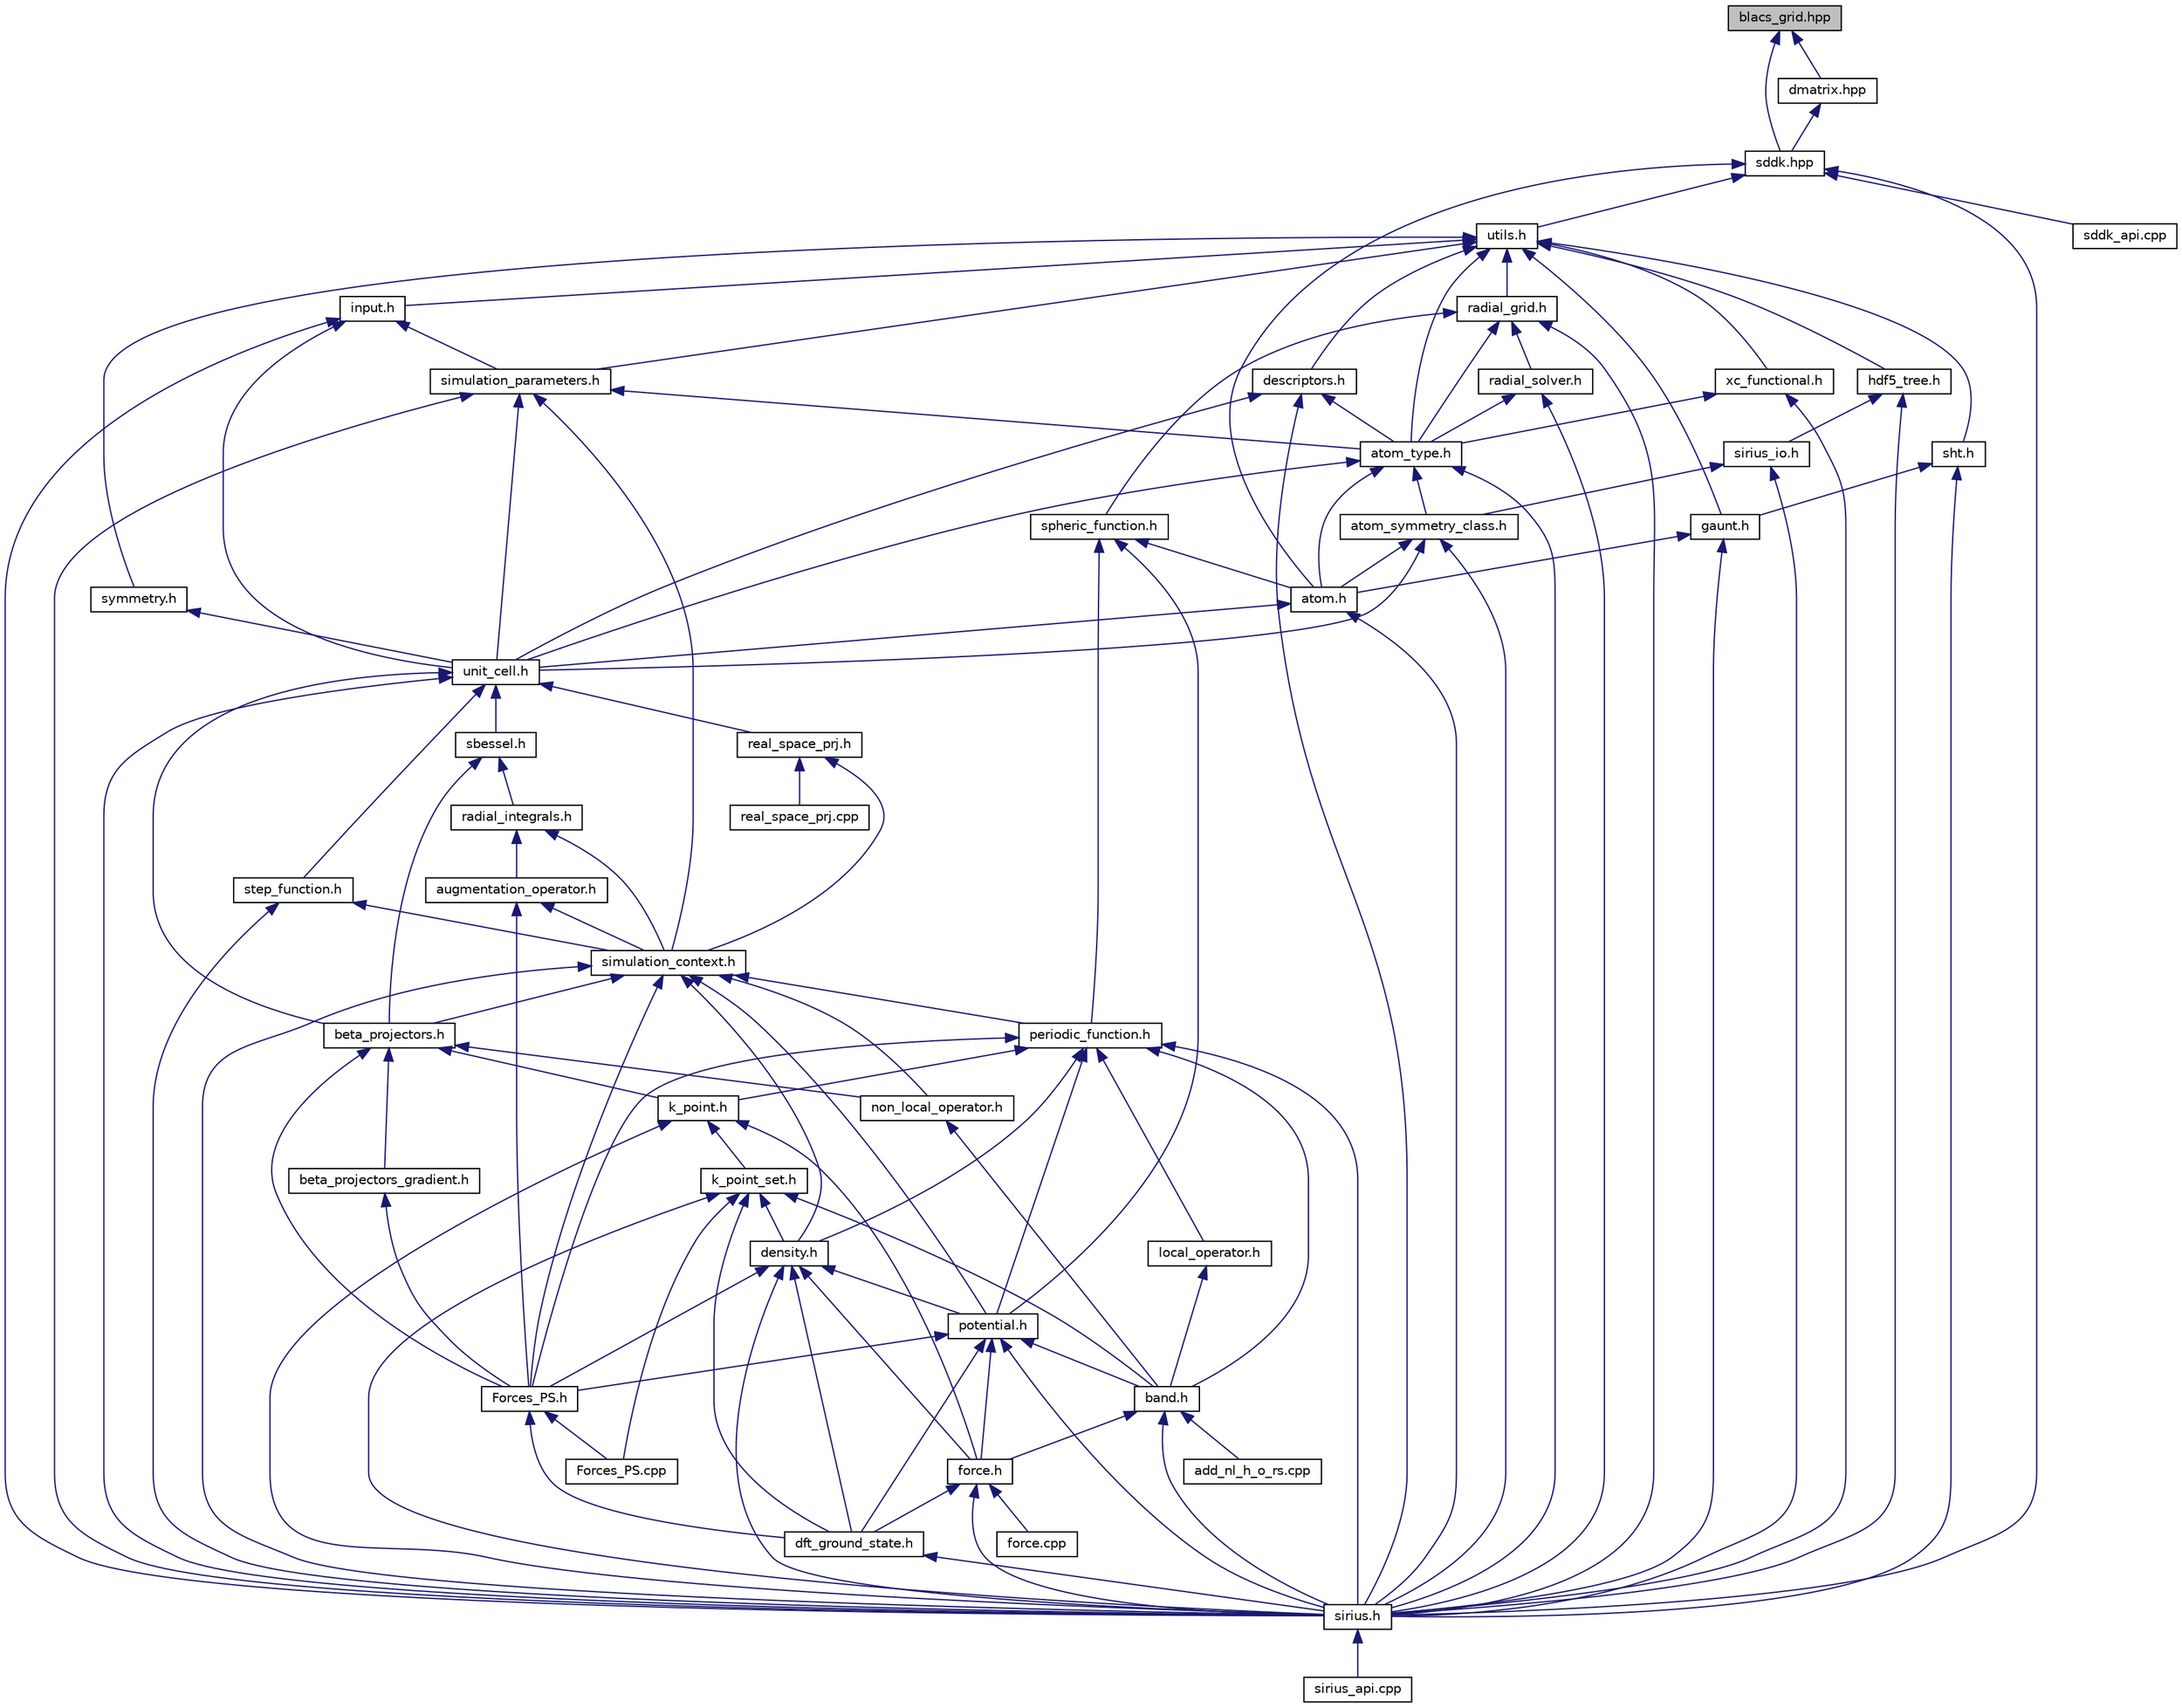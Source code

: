 digraph "blacs_grid.hpp"
{
 // INTERACTIVE_SVG=YES
  edge [fontname="Helvetica",fontsize="10",labelfontname="Helvetica",labelfontsize="10"];
  node [fontname="Helvetica",fontsize="10",shape=record];
  Node1 [label="blacs_grid.hpp",height=0.2,width=0.4,color="black", fillcolor="grey75", style="filled", fontcolor="black"];
  Node1 -> Node2 [dir="back",color="midnightblue",fontsize="10",style="solid"];
  Node2 [label="dmatrix.hpp",height=0.2,width=0.4,color="black", fillcolor="white", style="filled",URL="$dmatrix_8hpp.html",tooltip="Contains definition and implementaiton of dmatrix class. "];
  Node2 -> Node3 [dir="back",color="midnightblue",fontsize="10",style="solid"];
  Node3 [label="sddk.hpp",height=0.2,width=0.4,color="black", fillcolor="white", style="filled",URL="$sddk_8hpp_source.html"];
  Node3 -> Node4 [dir="back",color="midnightblue",fontsize="10",style="solid"];
  Node4 [label="utils.h",height=0.2,width=0.4,color="black", fillcolor="white", style="filled",URL="$utils_8h.html",tooltip="Contains definition and partial implementation of sirius::Utils class. "];
  Node4 -> Node5 [dir="back",color="midnightblue",fontsize="10",style="solid"];
  Node5 [label="gaunt.h",height=0.2,width=0.4,color="black", fillcolor="white", style="filled",URL="$gaunt_8h.html",tooltip="Contains definition and implementation of sirius::Gaunt class. "];
  Node5 -> Node6 [dir="back",color="midnightblue",fontsize="10",style="solid"];
  Node6 [label="atom.h",height=0.2,width=0.4,color="black", fillcolor="white", style="filled",URL="$atom_8h.html",tooltip="Contains declaration and partial implementation of sirius::Atom class. "];
  Node6 -> Node7 [dir="back",color="midnightblue",fontsize="10",style="solid"];
  Node7 [label="unit_cell.h",height=0.2,width=0.4,color="black", fillcolor="white", style="filled",URL="$unit__cell_8h.html",tooltip="Contains definition and partial implementation of sirius::Unit_cell class. "];
  Node7 -> Node8 [dir="back",color="midnightblue",fontsize="10",style="solid"];
  Node8 [label="sbessel.h",height=0.2,width=0.4,color="black", fillcolor="white", style="filled",URL="$sbessel_8h.html",tooltip="Contains implementation of sirius::Spherical_Bessel_functions and sirius::sbessel_approx classes..."];
  Node8 -> Node9 [dir="back",color="midnightblue",fontsize="10",style="solid"];
  Node9 [label="radial_integrals.h",height=0.2,width=0.4,color="black", fillcolor="white", style="filled",URL="$radial__integrals_8h.html",tooltip="Representation of various radial integrals. "];
  Node9 -> Node10 [dir="back",color="midnightblue",fontsize="10",style="solid"];
  Node10 [label="augmentation_operator.h",height=0.2,width=0.4,color="black", fillcolor="white", style="filled",URL="$augmentation__operator_8h.html",tooltip="Contains implementation of sirius::Augmentation_operator class. "];
  Node10 -> Node11 [dir="back",color="midnightblue",fontsize="10",style="solid"];
  Node11 [label="simulation_context.h",height=0.2,width=0.4,color="black", fillcolor="white", style="filled",URL="$simulation__context_8h.html",tooltip="Contains definition and implementation of Simulation_parameters and Simulation_context classes..."];
  Node11 -> Node12 [dir="back",color="midnightblue",fontsize="10",style="solid"];
  Node12 [label="periodic_function.h",height=0.2,width=0.4,color="black", fillcolor="white", style="filled",URL="$periodic__function_8h.html",tooltip="Contains declaration and partial implementation of sirius::Periodic_function class. "];
  Node12 -> Node13 [dir="back",color="midnightblue",fontsize="10",style="solid"];
  Node13 [label="band.h",height=0.2,width=0.4,color="black", fillcolor="white", style="filled",URL="$band_8h.html",tooltip="Contains declaration and partial implementation of sirius::Band class. "];
  Node13 -> Node14 [dir="back",color="midnightblue",fontsize="10",style="solid"];
  Node14 [label="add_nl_h_o_rs.cpp",height=0.2,width=0.4,color="black", fillcolor="white", style="filled",URL="$add__nl__h__o__rs_8cpp_source.html"];
  Node13 -> Node15 [dir="back",color="midnightblue",fontsize="10",style="solid"];
  Node15 [label="force.h",height=0.2,width=0.4,color="black", fillcolor="white", style="filled",URL="$force_8h.html",tooltip="Contains definition of sirius::Force class. "];
  Node15 -> Node16 [dir="back",color="midnightblue",fontsize="10",style="solid"];
  Node16 [label="dft_ground_state.h",height=0.2,width=0.4,color="black", fillcolor="white", style="filled",URL="$dft__ground__state_8h.html",tooltip="Contains definition and partial implementation of sirius::DFT_ground_state class. ..."];
  Node16 -> Node17 [dir="back",color="midnightblue",fontsize="10",style="solid"];
  Node17 [label="sirius.h",height=0.2,width=0.4,color="black", fillcolor="white", style="filled",URL="$sirius_8h.html",tooltip="\"All-in-one\" include file. "];
  Node17 -> Node18 [dir="back",color="midnightblue",fontsize="10",style="solid"];
  Node18 [label="sirius_api.cpp",height=0.2,width=0.4,color="black", fillcolor="white", style="filled",URL="$sirius__api_8cpp.html",tooltip="Fortran API. "];
  Node15 -> Node19 [dir="back",color="midnightblue",fontsize="10",style="solid"];
  Node19 [label="force.cpp",height=0.2,width=0.4,color="black", fillcolor="white", style="filled",URL="$force_8cpp.html",tooltip="Contains implementation of sirius::Force class. "];
  Node15 -> Node17 [dir="back",color="midnightblue",fontsize="10",style="solid"];
  Node13 -> Node17 [dir="back",color="midnightblue",fontsize="10",style="solid"];
  Node12 -> Node20 [dir="back",color="midnightblue",fontsize="10",style="solid"];
  Node20 [label="k_point.h",height=0.2,width=0.4,color="black", fillcolor="white", style="filled",URL="$k__point_8h.html",tooltip="Contains definition and partial implementation of sirius::K_point class. "];
  Node20 -> Node21 [dir="back",color="midnightblue",fontsize="10",style="solid"];
  Node21 [label="k_point_set.h",height=0.2,width=0.4,color="black", fillcolor="white", style="filled",URL="$k__point__set_8h.html",tooltip="Contains declaration and partial implementation of sirius::K_point_set class. "];
  Node21 -> Node13 [dir="back",color="midnightblue",fontsize="10",style="solid"];
  Node21 -> Node22 [dir="back",color="midnightblue",fontsize="10",style="solid"];
  Node22 [label="density.h",height=0.2,width=0.4,color="black", fillcolor="white", style="filled",URL="$density_8h.html",tooltip="Contains definition and partial implementation of sirius::Density class. "];
  Node22 -> Node23 [dir="back",color="midnightblue",fontsize="10",style="solid"];
  Node23 [label="potential.h",height=0.2,width=0.4,color="black", fillcolor="white", style="filled",URL="$potential_8h.html",tooltip="Contains declaration and partial implementation of sirius::Potential class. "];
  Node23 -> Node13 [dir="back",color="midnightblue",fontsize="10",style="solid"];
  Node23 -> Node16 [dir="back",color="midnightblue",fontsize="10",style="solid"];
  Node23 -> Node15 [dir="back",color="midnightblue",fontsize="10",style="solid"];
  Node23 -> Node24 [dir="back",color="midnightblue",fontsize="10",style="solid"];
  Node24 [label="Forces_PS.h",height=0.2,width=0.4,color="black", fillcolor="white", style="filled",URL="$_forces___p_s_8h_source.html"];
  Node24 -> Node16 [dir="back",color="midnightblue",fontsize="10",style="solid"];
  Node24 -> Node25 [dir="back",color="midnightblue",fontsize="10",style="solid"];
  Node25 [label="Forces_PS.cpp",height=0.2,width=0.4,color="black", fillcolor="white", style="filled",URL="$_forces___p_s_8cpp_source.html"];
  Node23 -> Node17 [dir="back",color="midnightblue",fontsize="10",style="solid"];
  Node22 -> Node16 [dir="back",color="midnightblue",fontsize="10",style="solid"];
  Node22 -> Node15 [dir="back",color="midnightblue",fontsize="10",style="solid"];
  Node22 -> Node24 [dir="back",color="midnightblue",fontsize="10",style="solid"];
  Node22 -> Node17 [dir="back",color="midnightblue",fontsize="10",style="solid"];
  Node21 -> Node16 [dir="back",color="midnightblue",fontsize="10",style="solid"];
  Node21 -> Node25 [dir="back",color="midnightblue",fontsize="10",style="solid"];
  Node21 -> Node17 [dir="back",color="midnightblue",fontsize="10",style="solid"];
  Node20 -> Node15 [dir="back",color="midnightblue",fontsize="10",style="solid"];
  Node20 -> Node17 [dir="back",color="midnightblue",fontsize="10",style="solid"];
  Node12 -> Node23 [dir="back",color="midnightblue",fontsize="10",style="solid"];
  Node12 -> Node22 [dir="back",color="midnightblue",fontsize="10",style="solid"];
  Node12 -> Node26 [dir="back",color="midnightblue",fontsize="10",style="solid"];
  Node26 [label="local_operator.h",height=0.2,width=0.4,color="black", fillcolor="white", style="filled",URL="$local__operator_8h.html",tooltip="Contains declaration and implementation of sirius::Local_operator class. "];
  Node26 -> Node13 [dir="back",color="midnightblue",fontsize="10",style="solid"];
  Node12 -> Node24 [dir="back",color="midnightblue",fontsize="10",style="solid"];
  Node12 -> Node17 [dir="back",color="midnightblue",fontsize="10",style="solid"];
  Node11 -> Node27 [dir="back",color="midnightblue",fontsize="10",style="solid"];
  Node27 [label="beta_projectors.h",height=0.2,width=0.4,color="black", fillcolor="white", style="filled",URL="$beta__projectors_8h.html",tooltip="Contains declaration and implementation of sirius::Beta_projectors class. "];
  Node27 -> Node20 [dir="back",color="midnightblue",fontsize="10",style="solid"];
  Node27 -> Node28 [dir="back",color="midnightblue",fontsize="10",style="solid"];
  Node28 [label="non_local_operator.h",height=0.2,width=0.4,color="black", fillcolor="white", style="filled",URL="$non__local__operator_8h.html",tooltip="Contains declaration and implementation of sirius::Non_local_operator class. "];
  Node28 -> Node13 [dir="back",color="midnightblue",fontsize="10",style="solid"];
  Node27 -> Node29 [dir="back",color="midnightblue",fontsize="10",style="solid"];
  Node29 [label="beta_projectors_gradient.h",height=0.2,width=0.4,color="black", fillcolor="white", style="filled",URL="$beta__projectors__gradient_8h_source.html"];
  Node29 -> Node24 [dir="back",color="midnightblue",fontsize="10",style="solid"];
  Node27 -> Node24 [dir="back",color="midnightblue",fontsize="10",style="solid"];
  Node11 -> Node23 [dir="back",color="midnightblue",fontsize="10",style="solid"];
  Node11 -> Node22 [dir="back",color="midnightblue",fontsize="10",style="solid"];
  Node11 -> Node28 [dir="back",color="midnightblue",fontsize="10",style="solid"];
  Node11 -> Node24 [dir="back",color="midnightblue",fontsize="10",style="solid"];
  Node11 -> Node17 [dir="back",color="midnightblue",fontsize="10",style="solid"];
  Node10 -> Node24 [dir="back",color="midnightblue",fontsize="10",style="solid"];
  Node9 -> Node11 [dir="back",color="midnightblue",fontsize="10",style="solid"];
  Node8 -> Node27 [dir="back",color="midnightblue",fontsize="10",style="solid"];
  Node7 -> Node30 [dir="back",color="midnightblue",fontsize="10",style="solid"];
  Node30 [label="step_function.h",height=0.2,width=0.4,color="black", fillcolor="white", style="filled",URL="$step__function_8h.html",tooltip="Contains definition and partial implementation of sirius::Step_function class. "];
  Node30 -> Node11 [dir="back",color="midnightblue",fontsize="10",style="solid"];
  Node30 -> Node17 [dir="back",color="midnightblue",fontsize="10",style="solid"];
  Node7 -> Node31 [dir="back",color="midnightblue",fontsize="10",style="solid"];
  Node31 [label="real_space_prj.h",height=0.2,width=0.4,color="black", fillcolor="white", style="filled",URL="$real__space__prj_8h_source.html"];
  Node31 -> Node11 [dir="back",color="midnightblue",fontsize="10",style="solid"];
  Node31 -> Node32 [dir="back",color="midnightblue",fontsize="10",style="solid"];
  Node32 [label="real_space_prj.cpp",height=0.2,width=0.4,color="black", fillcolor="white", style="filled",URL="$real__space__prj_8cpp_source.html"];
  Node7 -> Node27 [dir="back",color="midnightblue",fontsize="10",style="solid"];
  Node7 -> Node17 [dir="back",color="midnightblue",fontsize="10",style="solid"];
  Node6 -> Node17 [dir="back",color="midnightblue",fontsize="10",style="solid"];
  Node5 -> Node17 [dir="back",color="midnightblue",fontsize="10",style="solid"];
  Node4 -> Node33 [dir="back",color="midnightblue",fontsize="10",style="solid"];
  Node33 [label="sht.h",height=0.2,width=0.4,color="black", fillcolor="white", style="filled",URL="$sht_8h.html",tooltip="Contains declaration and particular implementation of sirius::SHT class. "];
  Node33 -> Node5 [dir="back",color="midnightblue",fontsize="10",style="solid"];
  Node33 -> Node17 [dir="back",color="midnightblue",fontsize="10",style="solid"];
  Node4 -> Node34 [dir="back",color="midnightblue",fontsize="10",style="solid"];
  Node34 [label="descriptors.h",height=0.2,width=0.4,color="black", fillcolor="white", style="filled",URL="$descriptors_8h.html",tooltip="Descriptors for various data structures. "];
  Node34 -> Node35 [dir="back",color="midnightblue",fontsize="10",style="solid"];
  Node35 [label="atom_type.h",height=0.2,width=0.4,color="black", fillcolor="white", style="filled",URL="$atom__type_8h.html",tooltip="Contains definition of sirius::radial_functions_index and sirius::basis_functions_index classes and d..."];
  Node35 -> Node6 [dir="back",color="midnightblue",fontsize="10",style="solid"];
  Node35 -> Node36 [dir="back",color="midnightblue",fontsize="10",style="solid"];
  Node36 [label="atom_symmetry_class.h",height=0.2,width=0.4,color="black", fillcolor="white", style="filled",URL="$atom__symmetry__class_8h.html",tooltip="Contains declaration and partial implementation of sirius::Atom_symmetry_class class. "];
  Node36 -> Node6 [dir="back",color="midnightblue",fontsize="10",style="solid"];
  Node36 -> Node7 [dir="back",color="midnightblue",fontsize="10",style="solid"];
  Node36 -> Node17 [dir="back",color="midnightblue",fontsize="10",style="solid"];
  Node35 -> Node7 [dir="back",color="midnightblue",fontsize="10",style="solid"];
  Node35 -> Node17 [dir="back",color="midnightblue",fontsize="10",style="solid"];
  Node34 -> Node7 [dir="back",color="midnightblue",fontsize="10",style="solid"];
  Node34 -> Node17 [dir="back",color="midnightblue",fontsize="10",style="solid"];
  Node4 -> Node35 [dir="back",color="midnightblue",fontsize="10",style="solid"];
  Node4 -> Node37 [dir="back",color="midnightblue",fontsize="10",style="solid"];
  Node37 [label="radial_grid.h",height=0.2,width=0.4,color="black", fillcolor="white", style="filled",URL="$radial__grid_8h.html",tooltip="Contains declaraion and partial implementation of sirius::Radial_grid class. "];
  Node37 -> Node35 [dir="back",color="midnightblue",fontsize="10",style="solid"];
  Node37 -> Node38 [dir="back",color="midnightblue",fontsize="10",style="solid"];
  Node38 [label="radial_solver.h",height=0.2,width=0.4,color="black", fillcolor="white", style="filled",URL="$radial__solver_8h.html",tooltip="Contains declaration and partial implementation of sirius::Radial_solver class. "];
  Node38 -> Node35 [dir="back",color="midnightblue",fontsize="10",style="solid"];
  Node38 -> Node17 [dir="back",color="midnightblue",fontsize="10",style="solid"];
  Node37 -> Node39 [dir="back",color="midnightblue",fontsize="10",style="solid"];
  Node39 [label="spheric_function.h",height=0.2,width=0.4,color="black", fillcolor="white", style="filled",URL="$spheric__function_8h.html",tooltip="Contains declaration and implementation of sirius::Spheric_function and sirius::Spheric_function_grad..."];
  Node39 -> Node6 [dir="back",color="midnightblue",fontsize="10",style="solid"];
  Node39 -> Node12 [dir="back",color="midnightblue",fontsize="10",style="solid"];
  Node39 -> Node23 [dir="back",color="midnightblue",fontsize="10",style="solid"];
  Node37 -> Node17 [dir="back",color="midnightblue",fontsize="10",style="solid"];
  Node4 -> Node40 [dir="back",color="midnightblue",fontsize="10",style="solid"];
  Node40 [label="xc_functional.h",height=0.2,width=0.4,color="black", fillcolor="white", style="filled",URL="$xc__functional_8h.html",tooltip="Contains implementation of sirius::XC_functional class. "];
  Node40 -> Node35 [dir="back",color="midnightblue",fontsize="10",style="solid"];
  Node40 -> Node17 [dir="back",color="midnightblue",fontsize="10",style="solid"];
  Node4 -> Node41 [dir="back",color="midnightblue",fontsize="10",style="solid"];
  Node41 [label="simulation_parameters.h",height=0.2,width=0.4,color="black", fillcolor="white", style="filled",URL="$simulation__parameters_8h.html",tooltip="Contains definition and implementation of sirius::Simulation_parameters class. "];
  Node41 -> Node35 [dir="back",color="midnightblue",fontsize="10",style="solid"];
  Node41 -> Node7 [dir="back",color="midnightblue",fontsize="10",style="solid"];
  Node41 -> Node11 [dir="back",color="midnightblue",fontsize="10",style="solid"];
  Node41 -> Node17 [dir="back",color="midnightblue",fontsize="10",style="solid"];
  Node4 -> Node42 [dir="back",color="midnightblue",fontsize="10",style="solid"];
  Node42 [label="input.h",height=0.2,width=0.4,color="black", fillcolor="white", style="filled",URL="$input_8h.html",tooltip="Contains declarations and implementations of input parameters structures. "];
  Node42 -> Node41 [dir="back",color="midnightblue",fontsize="10",style="solid"];
  Node42 -> Node7 [dir="back",color="midnightblue",fontsize="10",style="solid"];
  Node42 -> Node17 [dir="back",color="midnightblue",fontsize="10",style="solid"];
  Node4 -> Node43 [dir="back",color="midnightblue",fontsize="10",style="solid"];
  Node43 [label="hdf5_tree.h",height=0.2,width=0.4,color="black", fillcolor="white", style="filled",URL="$hdf5__tree_8h.html",tooltip="Contains definition and implementation of sirius::HDF5_tree class. "];
  Node43 -> Node44 [dir="back",color="midnightblue",fontsize="10",style="solid"];
  Node44 [label="sirius_io.h",height=0.2,width=0.4,color="black", fillcolor="white", style="filled",URL="$sirius__io_8h.html",tooltip="Contains declaration and implementation of sirius::pstdout and sirius::sirius_io classes. "];
  Node44 -> Node36 [dir="back",color="midnightblue",fontsize="10",style="solid"];
  Node44 -> Node17 [dir="back",color="midnightblue",fontsize="10",style="solid"];
  Node43 -> Node17 [dir="back",color="midnightblue",fontsize="10",style="solid"];
  Node4 -> Node45 [dir="back",color="midnightblue",fontsize="10",style="solid"];
  Node45 [label="symmetry.h",height=0.2,width=0.4,color="black", fillcolor="white", style="filled",URL="$symmetry_8h.html",tooltip="Contains definition and partial implementation of sirius::Symmetry class. "];
  Node45 -> Node7 [dir="back",color="midnightblue",fontsize="10",style="solid"];
  Node3 -> Node6 [dir="back",color="midnightblue",fontsize="10",style="solid"];
  Node3 -> Node46 [dir="back",color="midnightblue",fontsize="10",style="solid"];
  Node46 [label="sddk_api.cpp",height=0.2,width=0.4,color="black", fillcolor="white", style="filled",URL="$sddk__api_8cpp_source.html"];
  Node3 -> Node17 [dir="back",color="midnightblue",fontsize="10",style="solid"];
  Node1 -> Node3 [dir="back",color="midnightblue",fontsize="10",style="solid"];
}
